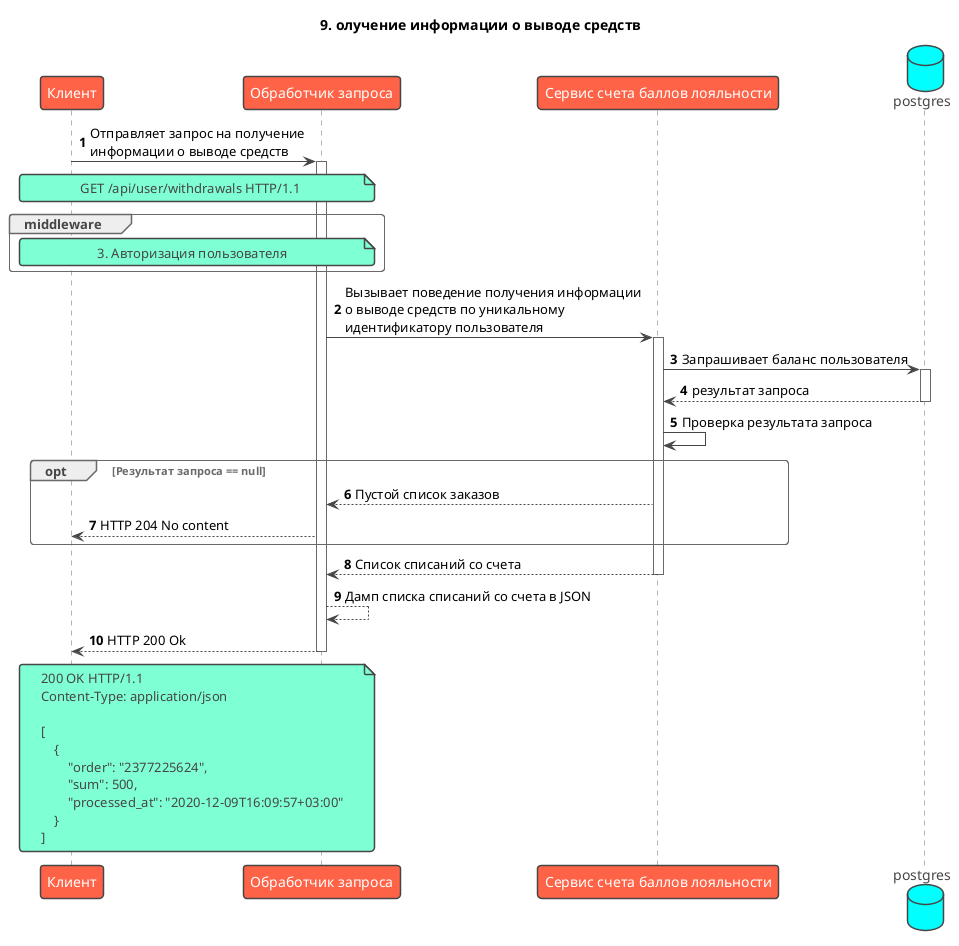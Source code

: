 @startuml
!theme vibrant
title: 9. олучение информации о выводе средств
skinparam maxMessageSize 300
autonumber

participant "Клиент" as client
participant "Обработчик запроса" as handler
participant "Сервис счета баллов лояльности" as balance
database "postgres" as db

client -> handler ++ : Отправляет запрос на получение информации о выводе средств
note over client, handler
    GET /api/user/withdrawals HTTP/1.1 
end note

group middleware
note over client, handler: 3. Авторизация пользователя
end group

handler -> balance ++ : Вызывает поведение получения информации о выводе средств по уникальному идентификатору пользователя

balance -> db ++ : Запрашивает баланс пользователя
return результат запроса
balance -> balance: Проверка результата запроса
opt Результат запроса == null
    balance --> handler: Пустой список заказов
    handler --> client: HTTP 204 No content
end
return Список списаний со счета
handler --> handler: Дамп списка списаний со счета в JSON
return HTTP 200 Ok
note over client, handler
    200 OK HTTP/1.1
    Content-Type: application/json

    [
        {
            "order": "2377225624",
            "sum": 500,
            "processed_at": "2020-12-09T16:09:57+03:00"
        }
    ]
end note
@enduml